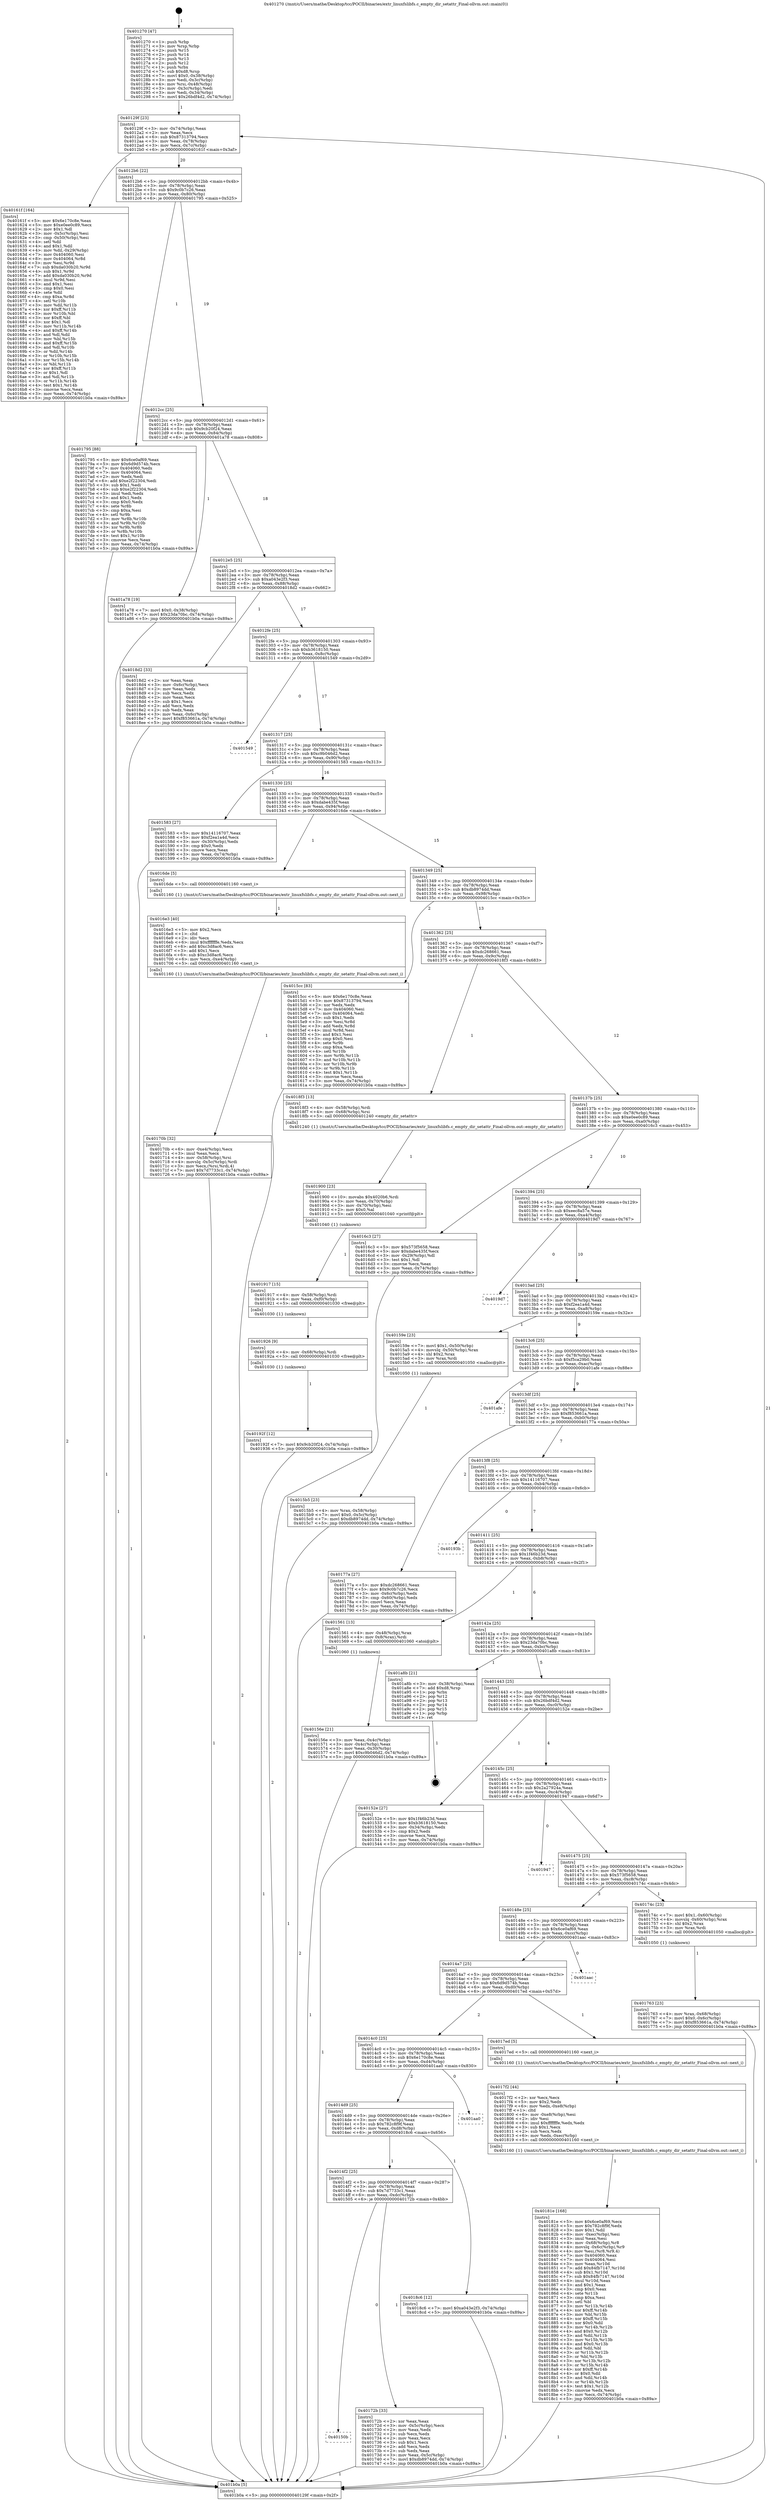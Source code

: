 digraph "0x401270" {
  label = "0x401270 (/mnt/c/Users/mathe/Desktop/tcc/POCII/binaries/extr_linuxfslibfs.c_empty_dir_setattr_Final-ollvm.out::main(0))"
  labelloc = "t"
  node[shape=record]

  Entry [label="",width=0.3,height=0.3,shape=circle,fillcolor=black,style=filled]
  "0x40129f" [label="{
     0x40129f [23]\l
     | [instrs]\l
     &nbsp;&nbsp;0x40129f \<+3\>: mov -0x74(%rbp),%eax\l
     &nbsp;&nbsp;0x4012a2 \<+2\>: mov %eax,%ecx\l
     &nbsp;&nbsp;0x4012a4 \<+6\>: sub $0x87313794,%ecx\l
     &nbsp;&nbsp;0x4012aa \<+3\>: mov %eax,-0x78(%rbp)\l
     &nbsp;&nbsp;0x4012ad \<+3\>: mov %ecx,-0x7c(%rbp)\l
     &nbsp;&nbsp;0x4012b0 \<+6\>: je 000000000040161f \<main+0x3af\>\l
  }"]
  "0x40161f" [label="{
     0x40161f [164]\l
     | [instrs]\l
     &nbsp;&nbsp;0x40161f \<+5\>: mov $0x6e170c8e,%eax\l
     &nbsp;&nbsp;0x401624 \<+5\>: mov $0xe0ee0c89,%ecx\l
     &nbsp;&nbsp;0x401629 \<+2\>: mov $0x1,%dl\l
     &nbsp;&nbsp;0x40162b \<+3\>: mov -0x5c(%rbp),%esi\l
     &nbsp;&nbsp;0x40162e \<+3\>: cmp -0x50(%rbp),%esi\l
     &nbsp;&nbsp;0x401631 \<+4\>: setl %dil\l
     &nbsp;&nbsp;0x401635 \<+4\>: and $0x1,%dil\l
     &nbsp;&nbsp;0x401639 \<+4\>: mov %dil,-0x29(%rbp)\l
     &nbsp;&nbsp;0x40163d \<+7\>: mov 0x404060,%esi\l
     &nbsp;&nbsp;0x401644 \<+8\>: mov 0x404064,%r8d\l
     &nbsp;&nbsp;0x40164c \<+3\>: mov %esi,%r9d\l
     &nbsp;&nbsp;0x40164f \<+7\>: sub $0xda030b20,%r9d\l
     &nbsp;&nbsp;0x401656 \<+4\>: sub $0x1,%r9d\l
     &nbsp;&nbsp;0x40165a \<+7\>: add $0xda030b20,%r9d\l
     &nbsp;&nbsp;0x401661 \<+4\>: imul %r9d,%esi\l
     &nbsp;&nbsp;0x401665 \<+3\>: and $0x1,%esi\l
     &nbsp;&nbsp;0x401668 \<+3\>: cmp $0x0,%esi\l
     &nbsp;&nbsp;0x40166b \<+4\>: sete %dil\l
     &nbsp;&nbsp;0x40166f \<+4\>: cmp $0xa,%r8d\l
     &nbsp;&nbsp;0x401673 \<+4\>: setl %r10b\l
     &nbsp;&nbsp;0x401677 \<+3\>: mov %dil,%r11b\l
     &nbsp;&nbsp;0x40167a \<+4\>: xor $0xff,%r11b\l
     &nbsp;&nbsp;0x40167e \<+3\>: mov %r10b,%bl\l
     &nbsp;&nbsp;0x401681 \<+3\>: xor $0xff,%bl\l
     &nbsp;&nbsp;0x401684 \<+3\>: xor $0x1,%dl\l
     &nbsp;&nbsp;0x401687 \<+3\>: mov %r11b,%r14b\l
     &nbsp;&nbsp;0x40168a \<+4\>: and $0xff,%r14b\l
     &nbsp;&nbsp;0x40168e \<+3\>: and %dl,%dil\l
     &nbsp;&nbsp;0x401691 \<+3\>: mov %bl,%r15b\l
     &nbsp;&nbsp;0x401694 \<+4\>: and $0xff,%r15b\l
     &nbsp;&nbsp;0x401698 \<+3\>: and %dl,%r10b\l
     &nbsp;&nbsp;0x40169b \<+3\>: or %dil,%r14b\l
     &nbsp;&nbsp;0x40169e \<+3\>: or %r10b,%r15b\l
     &nbsp;&nbsp;0x4016a1 \<+3\>: xor %r15b,%r14b\l
     &nbsp;&nbsp;0x4016a4 \<+3\>: or %bl,%r11b\l
     &nbsp;&nbsp;0x4016a7 \<+4\>: xor $0xff,%r11b\l
     &nbsp;&nbsp;0x4016ab \<+3\>: or $0x1,%dl\l
     &nbsp;&nbsp;0x4016ae \<+3\>: and %dl,%r11b\l
     &nbsp;&nbsp;0x4016b1 \<+3\>: or %r11b,%r14b\l
     &nbsp;&nbsp;0x4016b4 \<+4\>: test $0x1,%r14b\l
     &nbsp;&nbsp;0x4016b8 \<+3\>: cmovne %ecx,%eax\l
     &nbsp;&nbsp;0x4016bb \<+3\>: mov %eax,-0x74(%rbp)\l
     &nbsp;&nbsp;0x4016be \<+5\>: jmp 0000000000401b0a \<main+0x89a\>\l
  }"]
  "0x4012b6" [label="{
     0x4012b6 [22]\l
     | [instrs]\l
     &nbsp;&nbsp;0x4012b6 \<+5\>: jmp 00000000004012bb \<main+0x4b\>\l
     &nbsp;&nbsp;0x4012bb \<+3\>: mov -0x78(%rbp),%eax\l
     &nbsp;&nbsp;0x4012be \<+5\>: sub $0x9c0b7c26,%eax\l
     &nbsp;&nbsp;0x4012c3 \<+3\>: mov %eax,-0x80(%rbp)\l
     &nbsp;&nbsp;0x4012c6 \<+6\>: je 0000000000401795 \<main+0x525\>\l
  }"]
  Exit [label="",width=0.3,height=0.3,shape=circle,fillcolor=black,style=filled,peripheries=2]
  "0x401795" [label="{
     0x401795 [88]\l
     | [instrs]\l
     &nbsp;&nbsp;0x401795 \<+5\>: mov $0x6ce0af69,%eax\l
     &nbsp;&nbsp;0x40179a \<+5\>: mov $0x6d9d574b,%ecx\l
     &nbsp;&nbsp;0x40179f \<+7\>: mov 0x404060,%edx\l
     &nbsp;&nbsp;0x4017a6 \<+7\>: mov 0x404064,%esi\l
     &nbsp;&nbsp;0x4017ad \<+2\>: mov %edx,%edi\l
     &nbsp;&nbsp;0x4017af \<+6\>: add $0xe2f22304,%edi\l
     &nbsp;&nbsp;0x4017b5 \<+3\>: sub $0x1,%edi\l
     &nbsp;&nbsp;0x4017b8 \<+6\>: sub $0xe2f22304,%edi\l
     &nbsp;&nbsp;0x4017be \<+3\>: imul %edi,%edx\l
     &nbsp;&nbsp;0x4017c1 \<+3\>: and $0x1,%edx\l
     &nbsp;&nbsp;0x4017c4 \<+3\>: cmp $0x0,%edx\l
     &nbsp;&nbsp;0x4017c7 \<+4\>: sete %r8b\l
     &nbsp;&nbsp;0x4017cb \<+3\>: cmp $0xa,%esi\l
     &nbsp;&nbsp;0x4017ce \<+4\>: setl %r9b\l
     &nbsp;&nbsp;0x4017d2 \<+3\>: mov %r8b,%r10b\l
     &nbsp;&nbsp;0x4017d5 \<+3\>: and %r9b,%r10b\l
     &nbsp;&nbsp;0x4017d8 \<+3\>: xor %r9b,%r8b\l
     &nbsp;&nbsp;0x4017db \<+3\>: or %r8b,%r10b\l
     &nbsp;&nbsp;0x4017de \<+4\>: test $0x1,%r10b\l
     &nbsp;&nbsp;0x4017e2 \<+3\>: cmovne %ecx,%eax\l
     &nbsp;&nbsp;0x4017e5 \<+3\>: mov %eax,-0x74(%rbp)\l
     &nbsp;&nbsp;0x4017e8 \<+5\>: jmp 0000000000401b0a \<main+0x89a\>\l
  }"]
  "0x4012cc" [label="{
     0x4012cc [25]\l
     | [instrs]\l
     &nbsp;&nbsp;0x4012cc \<+5\>: jmp 00000000004012d1 \<main+0x61\>\l
     &nbsp;&nbsp;0x4012d1 \<+3\>: mov -0x78(%rbp),%eax\l
     &nbsp;&nbsp;0x4012d4 \<+5\>: sub $0x9cb20f24,%eax\l
     &nbsp;&nbsp;0x4012d9 \<+6\>: mov %eax,-0x84(%rbp)\l
     &nbsp;&nbsp;0x4012df \<+6\>: je 0000000000401a78 \<main+0x808\>\l
  }"]
  "0x40192f" [label="{
     0x40192f [12]\l
     | [instrs]\l
     &nbsp;&nbsp;0x40192f \<+7\>: movl $0x9cb20f24,-0x74(%rbp)\l
     &nbsp;&nbsp;0x401936 \<+5\>: jmp 0000000000401b0a \<main+0x89a\>\l
  }"]
  "0x401a78" [label="{
     0x401a78 [19]\l
     | [instrs]\l
     &nbsp;&nbsp;0x401a78 \<+7\>: movl $0x0,-0x38(%rbp)\l
     &nbsp;&nbsp;0x401a7f \<+7\>: movl $0x23da70bc,-0x74(%rbp)\l
     &nbsp;&nbsp;0x401a86 \<+5\>: jmp 0000000000401b0a \<main+0x89a\>\l
  }"]
  "0x4012e5" [label="{
     0x4012e5 [25]\l
     | [instrs]\l
     &nbsp;&nbsp;0x4012e5 \<+5\>: jmp 00000000004012ea \<main+0x7a\>\l
     &nbsp;&nbsp;0x4012ea \<+3\>: mov -0x78(%rbp),%eax\l
     &nbsp;&nbsp;0x4012ed \<+5\>: sub $0xa043e2f3,%eax\l
     &nbsp;&nbsp;0x4012f2 \<+6\>: mov %eax,-0x88(%rbp)\l
     &nbsp;&nbsp;0x4012f8 \<+6\>: je 00000000004018d2 \<main+0x662\>\l
  }"]
  "0x401926" [label="{
     0x401926 [9]\l
     | [instrs]\l
     &nbsp;&nbsp;0x401926 \<+4\>: mov -0x68(%rbp),%rdi\l
     &nbsp;&nbsp;0x40192a \<+5\>: call 0000000000401030 \<free@plt\>\l
     | [calls]\l
     &nbsp;&nbsp;0x401030 \{1\} (unknown)\l
  }"]
  "0x4018d2" [label="{
     0x4018d2 [33]\l
     | [instrs]\l
     &nbsp;&nbsp;0x4018d2 \<+2\>: xor %eax,%eax\l
     &nbsp;&nbsp;0x4018d4 \<+3\>: mov -0x6c(%rbp),%ecx\l
     &nbsp;&nbsp;0x4018d7 \<+2\>: mov %eax,%edx\l
     &nbsp;&nbsp;0x4018d9 \<+2\>: sub %ecx,%edx\l
     &nbsp;&nbsp;0x4018db \<+2\>: mov %eax,%ecx\l
     &nbsp;&nbsp;0x4018dd \<+3\>: sub $0x1,%ecx\l
     &nbsp;&nbsp;0x4018e0 \<+2\>: add %ecx,%edx\l
     &nbsp;&nbsp;0x4018e2 \<+2\>: sub %edx,%eax\l
     &nbsp;&nbsp;0x4018e4 \<+3\>: mov %eax,-0x6c(%rbp)\l
     &nbsp;&nbsp;0x4018e7 \<+7\>: movl $0xf853661a,-0x74(%rbp)\l
     &nbsp;&nbsp;0x4018ee \<+5\>: jmp 0000000000401b0a \<main+0x89a\>\l
  }"]
  "0x4012fe" [label="{
     0x4012fe [25]\l
     | [instrs]\l
     &nbsp;&nbsp;0x4012fe \<+5\>: jmp 0000000000401303 \<main+0x93\>\l
     &nbsp;&nbsp;0x401303 \<+3\>: mov -0x78(%rbp),%eax\l
     &nbsp;&nbsp;0x401306 \<+5\>: sub $0xb3618150,%eax\l
     &nbsp;&nbsp;0x40130b \<+6\>: mov %eax,-0x8c(%rbp)\l
     &nbsp;&nbsp;0x401311 \<+6\>: je 0000000000401549 \<main+0x2d9\>\l
  }"]
  "0x401917" [label="{
     0x401917 [15]\l
     | [instrs]\l
     &nbsp;&nbsp;0x401917 \<+4\>: mov -0x58(%rbp),%rdi\l
     &nbsp;&nbsp;0x40191b \<+6\>: mov %eax,-0xf0(%rbp)\l
     &nbsp;&nbsp;0x401921 \<+5\>: call 0000000000401030 \<free@plt\>\l
     | [calls]\l
     &nbsp;&nbsp;0x401030 \{1\} (unknown)\l
  }"]
  "0x401549" [label="{
     0x401549\l
  }", style=dashed]
  "0x401317" [label="{
     0x401317 [25]\l
     | [instrs]\l
     &nbsp;&nbsp;0x401317 \<+5\>: jmp 000000000040131c \<main+0xac\>\l
     &nbsp;&nbsp;0x40131c \<+3\>: mov -0x78(%rbp),%eax\l
     &nbsp;&nbsp;0x40131f \<+5\>: sub $0xc9b046d2,%eax\l
     &nbsp;&nbsp;0x401324 \<+6\>: mov %eax,-0x90(%rbp)\l
     &nbsp;&nbsp;0x40132a \<+6\>: je 0000000000401583 \<main+0x313\>\l
  }"]
  "0x401900" [label="{
     0x401900 [23]\l
     | [instrs]\l
     &nbsp;&nbsp;0x401900 \<+10\>: movabs $0x4020b6,%rdi\l
     &nbsp;&nbsp;0x40190a \<+3\>: mov %eax,-0x70(%rbp)\l
     &nbsp;&nbsp;0x40190d \<+3\>: mov -0x70(%rbp),%esi\l
     &nbsp;&nbsp;0x401910 \<+2\>: mov $0x0,%al\l
     &nbsp;&nbsp;0x401912 \<+5\>: call 0000000000401040 \<printf@plt\>\l
     | [calls]\l
     &nbsp;&nbsp;0x401040 \{1\} (unknown)\l
  }"]
  "0x401583" [label="{
     0x401583 [27]\l
     | [instrs]\l
     &nbsp;&nbsp;0x401583 \<+5\>: mov $0x14116707,%eax\l
     &nbsp;&nbsp;0x401588 \<+5\>: mov $0xf2ea1a4d,%ecx\l
     &nbsp;&nbsp;0x40158d \<+3\>: mov -0x30(%rbp),%edx\l
     &nbsp;&nbsp;0x401590 \<+3\>: cmp $0x0,%edx\l
     &nbsp;&nbsp;0x401593 \<+3\>: cmove %ecx,%eax\l
     &nbsp;&nbsp;0x401596 \<+3\>: mov %eax,-0x74(%rbp)\l
     &nbsp;&nbsp;0x401599 \<+5\>: jmp 0000000000401b0a \<main+0x89a\>\l
  }"]
  "0x401330" [label="{
     0x401330 [25]\l
     | [instrs]\l
     &nbsp;&nbsp;0x401330 \<+5\>: jmp 0000000000401335 \<main+0xc5\>\l
     &nbsp;&nbsp;0x401335 \<+3\>: mov -0x78(%rbp),%eax\l
     &nbsp;&nbsp;0x401338 \<+5\>: sub $0xdabe435f,%eax\l
     &nbsp;&nbsp;0x40133d \<+6\>: mov %eax,-0x94(%rbp)\l
     &nbsp;&nbsp;0x401343 \<+6\>: je 00000000004016de \<main+0x46e\>\l
  }"]
  "0x40181e" [label="{
     0x40181e [168]\l
     | [instrs]\l
     &nbsp;&nbsp;0x40181e \<+5\>: mov $0x6ce0af69,%ecx\l
     &nbsp;&nbsp;0x401823 \<+5\>: mov $0x782c8f9f,%edx\l
     &nbsp;&nbsp;0x401828 \<+3\>: mov $0x1,%dil\l
     &nbsp;&nbsp;0x40182b \<+6\>: mov -0xec(%rbp),%esi\l
     &nbsp;&nbsp;0x401831 \<+3\>: imul %eax,%esi\l
     &nbsp;&nbsp;0x401834 \<+4\>: mov -0x68(%rbp),%r8\l
     &nbsp;&nbsp;0x401838 \<+4\>: movslq -0x6c(%rbp),%r9\l
     &nbsp;&nbsp;0x40183c \<+4\>: mov %esi,(%r8,%r9,4)\l
     &nbsp;&nbsp;0x401840 \<+7\>: mov 0x404060,%eax\l
     &nbsp;&nbsp;0x401847 \<+7\>: mov 0x404064,%esi\l
     &nbsp;&nbsp;0x40184e \<+3\>: mov %eax,%r10d\l
     &nbsp;&nbsp;0x401851 \<+7\>: add $0x84fb7147,%r10d\l
     &nbsp;&nbsp;0x401858 \<+4\>: sub $0x1,%r10d\l
     &nbsp;&nbsp;0x40185c \<+7\>: sub $0x84fb7147,%r10d\l
     &nbsp;&nbsp;0x401863 \<+4\>: imul %r10d,%eax\l
     &nbsp;&nbsp;0x401867 \<+3\>: and $0x1,%eax\l
     &nbsp;&nbsp;0x40186a \<+3\>: cmp $0x0,%eax\l
     &nbsp;&nbsp;0x40186d \<+4\>: sete %r11b\l
     &nbsp;&nbsp;0x401871 \<+3\>: cmp $0xa,%esi\l
     &nbsp;&nbsp;0x401874 \<+3\>: setl %bl\l
     &nbsp;&nbsp;0x401877 \<+3\>: mov %r11b,%r14b\l
     &nbsp;&nbsp;0x40187a \<+4\>: xor $0xff,%r14b\l
     &nbsp;&nbsp;0x40187e \<+3\>: mov %bl,%r15b\l
     &nbsp;&nbsp;0x401881 \<+4\>: xor $0xff,%r15b\l
     &nbsp;&nbsp;0x401885 \<+4\>: xor $0x0,%dil\l
     &nbsp;&nbsp;0x401889 \<+3\>: mov %r14b,%r12b\l
     &nbsp;&nbsp;0x40188c \<+4\>: and $0x0,%r12b\l
     &nbsp;&nbsp;0x401890 \<+3\>: and %dil,%r11b\l
     &nbsp;&nbsp;0x401893 \<+3\>: mov %r15b,%r13b\l
     &nbsp;&nbsp;0x401896 \<+4\>: and $0x0,%r13b\l
     &nbsp;&nbsp;0x40189a \<+3\>: and %dil,%bl\l
     &nbsp;&nbsp;0x40189d \<+3\>: or %r11b,%r12b\l
     &nbsp;&nbsp;0x4018a0 \<+3\>: or %bl,%r13b\l
     &nbsp;&nbsp;0x4018a3 \<+3\>: xor %r13b,%r12b\l
     &nbsp;&nbsp;0x4018a6 \<+3\>: or %r15b,%r14b\l
     &nbsp;&nbsp;0x4018a9 \<+4\>: xor $0xff,%r14b\l
     &nbsp;&nbsp;0x4018ad \<+4\>: or $0x0,%dil\l
     &nbsp;&nbsp;0x4018b1 \<+3\>: and %dil,%r14b\l
     &nbsp;&nbsp;0x4018b4 \<+3\>: or %r14b,%r12b\l
     &nbsp;&nbsp;0x4018b7 \<+4\>: test $0x1,%r12b\l
     &nbsp;&nbsp;0x4018bb \<+3\>: cmovne %edx,%ecx\l
     &nbsp;&nbsp;0x4018be \<+3\>: mov %ecx,-0x74(%rbp)\l
     &nbsp;&nbsp;0x4018c1 \<+5\>: jmp 0000000000401b0a \<main+0x89a\>\l
  }"]
  "0x4016de" [label="{
     0x4016de [5]\l
     | [instrs]\l
     &nbsp;&nbsp;0x4016de \<+5\>: call 0000000000401160 \<next_i\>\l
     | [calls]\l
     &nbsp;&nbsp;0x401160 \{1\} (/mnt/c/Users/mathe/Desktop/tcc/POCII/binaries/extr_linuxfslibfs.c_empty_dir_setattr_Final-ollvm.out::next_i)\l
  }"]
  "0x401349" [label="{
     0x401349 [25]\l
     | [instrs]\l
     &nbsp;&nbsp;0x401349 \<+5\>: jmp 000000000040134e \<main+0xde\>\l
     &nbsp;&nbsp;0x40134e \<+3\>: mov -0x78(%rbp),%eax\l
     &nbsp;&nbsp;0x401351 \<+5\>: sub $0xdb8974dd,%eax\l
     &nbsp;&nbsp;0x401356 \<+6\>: mov %eax,-0x98(%rbp)\l
     &nbsp;&nbsp;0x40135c \<+6\>: je 00000000004015cc \<main+0x35c\>\l
  }"]
  "0x4017f2" [label="{
     0x4017f2 [44]\l
     | [instrs]\l
     &nbsp;&nbsp;0x4017f2 \<+2\>: xor %ecx,%ecx\l
     &nbsp;&nbsp;0x4017f4 \<+5\>: mov $0x2,%edx\l
     &nbsp;&nbsp;0x4017f9 \<+6\>: mov %edx,-0xe8(%rbp)\l
     &nbsp;&nbsp;0x4017ff \<+1\>: cltd\l
     &nbsp;&nbsp;0x401800 \<+6\>: mov -0xe8(%rbp),%esi\l
     &nbsp;&nbsp;0x401806 \<+2\>: idiv %esi\l
     &nbsp;&nbsp;0x401808 \<+6\>: imul $0xfffffffe,%edx,%edx\l
     &nbsp;&nbsp;0x40180e \<+3\>: sub $0x1,%ecx\l
     &nbsp;&nbsp;0x401811 \<+2\>: sub %ecx,%edx\l
     &nbsp;&nbsp;0x401813 \<+6\>: mov %edx,-0xec(%rbp)\l
     &nbsp;&nbsp;0x401819 \<+5\>: call 0000000000401160 \<next_i\>\l
     | [calls]\l
     &nbsp;&nbsp;0x401160 \{1\} (/mnt/c/Users/mathe/Desktop/tcc/POCII/binaries/extr_linuxfslibfs.c_empty_dir_setattr_Final-ollvm.out::next_i)\l
  }"]
  "0x4015cc" [label="{
     0x4015cc [83]\l
     | [instrs]\l
     &nbsp;&nbsp;0x4015cc \<+5\>: mov $0x6e170c8e,%eax\l
     &nbsp;&nbsp;0x4015d1 \<+5\>: mov $0x87313794,%ecx\l
     &nbsp;&nbsp;0x4015d6 \<+2\>: xor %edx,%edx\l
     &nbsp;&nbsp;0x4015d8 \<+7\>: mov 0x404060,%esi\l
     &nbsp;&nbsp;0x4015df \<+7\>: mov 0x404064,%edi\l
     &nbsp;&nbsp;0x4015e6 \<+3\>: sub $0x1,%edx\l
     &nbsp;&nbsp;0x4015e9 \<+3\>: mov %esi,%r8d\l
     &nbsp;&nbsp;0x4015ec \<+3\>: add %edx,%r8d\l
     &nbsp;&nbsp;0x4015ef \<+4\>: imul %r8d,%esi\l
     &nbsp;&nbsp;0x4015f3 \<+3\>: and $0x1,%esi\l
     &nbsp;&nbsp;0x4015f6 \<+3\>: cmp $0x0,%esi\l
     &nbsp;&nbsp;0x4015f9 \<+4\>: sete %r9b\l
     &nbsp;&nbsp;0x4015fd \<+3\>: cmp $0xa,%edi\l
     &nbsp;&nbsp;0x401600 \<+4\>: setl %r10b\l
     &nbsp;&nbsp;0x401604 \<+3\>: mov %r9b,%r11b\l
     &nbsp;&nbsp;0x401607 \<+3\>: and %r10b,%r11b\l
     &nbsp;&nbsp;0x40160a \<+3\>: xor %r10b,%r9b\l
     &nbsp;&nbsp;0x40160d \<+3\>: or %r9b,%r11b\l
     &nbsp;&nbsp;0x401610 \<+4\>: test $0x1,%r11b\l
     &nbsp;&nbsp;0x401614 \<+3\>: cmovne %ecx,%eax\l
     &nbsp;&nbsp;0x401617 \<+3\>: mov %eax,-0x74(%rbp)\l
     &nbsp;&nbsp;0x40161a \<+5\>: jmp 0000000000401b0a \<main+0x89a\>\l
  }"]
  "0x401362" [label="{
     0x401362 [25]\l
     | [instrs]\l
     &nbsp;&nbsp;0x401362 \<+5\>: jmp 0000000000401367 \<main+0xf7\>\l
     &nbsp;&nbsp;0x401367 \<+3\>: mov -0x78(%rbp),%eax\l
     &nbsp;&nbsp;0x40136a \<+5\>: sub $0xdc268661,%eax\l
     &nbsp;&nbsp;0x40136f \<+6\>: mov %eax,-0x9c(%rbp)\l
     &nbsp;&nbsp;0x401375 \<+6\>: je 00000000004018f3 \<main+0x683\>\l
  }"]
  "0x401763" [label="{
     0x401763 [23]\l
     | [instrs]\l
     &nbsp;&nbsp;0x401763 \<+4\>: mov %rax,-0x68(%rbp)\l
     &nbsp;&nbsp;0x401767 \<+7\>: movl $0x0,-0x6c(%rbp)\l
     &nbsp;&nbsp;0x40176e \<+7\>: movl $0xf853661a,-0x74(%rbp)\l
     &nbsp;&nbsp;0x401775 \<+5\>: jmp 0000000000401b0a \<main+0x89a\>\l
  }"]
  "0x4018f3" [label="{
     0x4018f3 [13]\l
     | [instrs]\l
     &nbsp;&nbsp;0x4018f3 \<+4\>: mov -0x58(%rbp),%rdi\l
     &nbsp;&nbsp;0x4018f7 \<+4\>: mov -0x68(%rbp),%rsi\l
     &nbsp;&nbsp;0x4018fb \<+5\>: call 0000000000401240 \<empty_dir_setattr\>\l
     | [calls]\l
     &nbsp;&nbsp;0x401240 \{1\} (/mnt/c/Users/mathe/Desktop/tcc/POCII/binaries/extr_linuxfslibfs.c_empty_dir_setattr_Final-ollvm.out::empty_dir_setattr)\l
  }"]
  "0x40137b" [label="{
     0x40137b [25]\l
     | [instrs]\l
     &nbsp;&nbsp;0x40137b \<+5\>: jmp 0000000000401380 \<main+0x110\>\l
     &nbsp;&nbsp;0x401380 \<+3\>: mov -0x78(%rbp),%eax\l
     &nbsp;&nbsp;0x401383 \<+5\>: sub $0xe0ee0c89,%eax\l
     &nbsp;&nbsp;0x401388 \<+6\>: mov %eax,-0xa0(%rbp)\l
     &nbsp;&nbsp;0x40138e \<+6\>: je 00000000004016c3 \<main+0x453\>\l
  }"]
  "0x40150b" [label="{
     0x40150b\l
  }", style=dashed]
  "0x4016c3" [label="{
     0x4016c3 [27]\l
     | [instrs]\l
     &nbsp;&nbsp;0x4016c3 \<+5\>: mov $0x573f5658,%eax\l
     &nbsp;&nbsp;0x4016c8 \<+5\>: mov $0xdabe435f,%ecx\l
     &nbsp;&nbsp;0x4016cd \<+3\>: mov -0x29(%rbp),%dl\l
     &nbsp;&nbsp;0x4016d0 \<+3\>: test $0x1,%dl\l
     &nbsp;&nbsp;0x4016d3 \<+3\>: cmovne %ecx,%eax\l
     &nbsp;&nbsp;0x4016d6 \<+3\>: mov %eax,-0x74(%rbp)\l
     &nbsp;&nbsp;0x4016d9 \<+5\>: jmp 0000000000401b0a \<main+0x89a\>\l
  }"]
  "0x401394" [label="{
     0x401394 [25]\l
     | [instrs]\l
     &nbsp;&nbsp;0x401394 \<+5\>: jmp 0000000000401399 \<main+0x129\>\l
     &nbsp;&nbsp;0x401399 \<+3\>: mov -0x78(%rbp),%eax\l
     &nbsp;&nbsp;0x40139c \<+5\>: sub $0xeec8a57e,%eax\l
     &nbsp;&nbsp;0x4013a1 \<+6\>: mov %eax,-0xa4(%rbp)\l
     &nbsp;&nbsp;0x4013a7 \<+6\>: je 00000000004019d7 \<main+0x767\>\l
  }"]
  "0x40172b" [label="{
     0x40172b [33]\l
     | [instrs]\l
     &nbsp;&nbsp;0x40172b \<+2\>: xor %eax,%eax\l
     &nbsp;&nbsp;0x40172d \<+3\>: mov -0x5c(%rbp),%ecx\l
     &nbsp;&nbsp;0x401730 \<+2\>: mov %eax,%edx\l
     &nbsp;&nbsp;0x401732 \<+2\>: sub %ecx,%edx\l
     &nbsp;&nbsp;0x401734 \<+2\>: mov %eax,%ecx\l
     &nbsp;&nbsp;0x401736 \<+3\>: sub $0x1,%ecx\l
     &nbsp;&nbsp;0x401739 \<+2\>: add %ecx,%edx\l
     &nbsp;&nbsp;0x40173b \<+2\>: sub %edx,%eax\l
     &nbsp;&nbsp;0x40173d \<+3\>: mov %eax,-0x5c(%rbp)\l
     &nbsp;&nbsp;0x401740 \<+7\>: movl $0xdb8974dd,-0x74(%rbp)\l
     &nbsp;&nbsp;0x401747 \<+5\>: jmp 0000000000401b0a \<main+0x89a\>\l
  }"]
  "0x4019d7" [label="{
     0x4019d7\l
  }", style=dashed]
  "0x4013ad" [label="{
     0x4013ad [25]\l
     | [instrs]\l
     &nbsp;&nbsp;0x4013ad \<+5\>: jmp 00000000004013b2 \<main+0x142\>\l
     &nbsp;&nbsp;0x4013b2 \<+3\>: mov -0x78(%rbp),%eax\l
     &nbsp;&nbsp;0x4013b5 \<+5\>: sub $0xf2ea1a4d,%eax\l
     &nbsp;&nbsp;0x4013ba \<+6\>: mov %eax,-0xa8(%rbp)\l
     &nbsp;&nbsp;0x4013c0 \<+6\>: je 000000000040159e \<main+0x32e\>\l
  }"]
  "0x4014f2" [label="{
     0x4014f2 [25]\l
     | [instrs]\l
     &nbsp;&nbsp;0x4014f2 \<+5\>: jmp 00000000004014f7 \<main+0x287\>\l
     &nbsp;&nbsp;0x4014f7 \<+3\>: mov -0x78(%rbp),%eax\l
     &nbsp;&nbsp;0x4014fa \<+5\>: sub $0x7d7733c1,%eax\l
     &nbsp;&nbsp;0x4014ff \<+6\>: mov %eax,-0xdc(%rbp)\l
     &nbsp;&nbsp;0x401505 \<+6\>: je 000000000040172b \<main+0x4bb\>\l
  }"]
  "0x40159e" [label="{
     0x40159e [23]\l
     | [instrs]\l
     &nbsp;&nbsp;0x40159e \<+7\>: movl $0x1,-0x50(%rbp)\l
     &nbsp;&nbsp;0x4015a5 \<+4\>: movslq -0x50(%rbp),%rax\l
     &nbsp;&nbsp;0x4015a9 \<+4\>: shl $0x2,%rax\l
     &nbsp;&nbsp;0x4015ad \<+3\>: mov %rax,%rdi\l
     &nbsp;&nbsp;0x4015b0 \<+5\>: call 0000000000401050 \<malloc@plt\>\l
     | [calls]\l
     &nbsp;&nbsp;0x401050 \{1\} (unknown)\l
  }"]
  "0x4013c6" [label="{
     0x4013c6 [25]\l
     | [instrs]\l
     &nbsp;&nbsp;0x4013c6 \<+5\>: jmp 00000000004013cb \<main+0x15b\>\l
     &nbsp;&nbsp;0x4013cb \<+3\>: mov -0x78(%rbp),%eax\l
     &nbsp;&nbsp;0x4013ce \<+5\>: sub $0xf5ca29b0,%eax\l
     &nbsp;&nbsp;0x4013d3 \<+6\>: mov %eax,-0xac(%rbp)\l
     &nbsp;&nbsp;0x4013d9 \<+6\>: je 0000000000401afe \<main+0x88e\>\l
  }"]
  "0x4018c6" [label="{
     0x4018c6 [12]\l
     | [instrs]\l
     &nbsp;&nbsp;0x4018c6 \<+7\>: movl $0xa043e2f3,-0x74(%rbp)\l
     &nbsp;&nbsp;0x4018cd \<+5\>: jmp 0000000000401b0a \<main+0x89a\>\l
  }"]
  "0x401afe" [label="{
     0x401afe\l
  }", style=dashed]
  "0x4013df" [label="{
     0x4013df [25]\l
     | [instrs]\l
     &nbsp;&nbsp;0x4013df \<+5\>: jmp 00000000004013e4 \<main+0x174\>\l
     &nbsp;&nbsp;0x4013e4 \<+3\>: mov -0x78(%rbp),%eax\l
     &nbsp;&nbsp;0x4013e7 \<+5\>: sub $0xf853661a,%eax\l
     &nbsp;&nbsp;0x4013ec \<+6\>: mov %eax,-0xb0(%rbp)\l
     &nbsp;&nbsp;0x4013f2 \<+6\>: je 000000000040177a \<main+0x50a\>\l
  }"]
  "0x4014d9" [label="{
     0x4014d9 [25]\l
     | [instrs]\l
     &nbsp;&nbsp;0x4014d9 \<+5\>: jmp 00000000004014de \<main+0x26e\>\l
     &nbsp;&nbsp;0x4014de \<+3\>: mov -0x78(%rbp),%eax\l
     &nbsp;&nbsp;0x4014e1 \<+5\>: sub $0x782c8f9f,%eax\l
     &nbsp;&nbsp;0x4014e6 \<+6\>: mov %eax,-0xd8(%rbp)\l
     &nbsp;&nbsp;0x4014ec \<+6\>: je 00000000004018c6 \<main+0x656\>\l
  }"]
  "0x40177a" [label="{
     0x40177a [27]\l
     | [instrs]\l
     &nbsp;&nbsp;0x40177a \<+5\>: mov $0xdc268661,%eax\l
     &nbsp;&nbsp;0x40177f \<+5\>: mov $0x9c0b7c26,%ecx\l
     &nbsp;&nbsp;0x401784 \<+3\>: mov -0x6c(%rbp),%edx\l
     &nbsp;&nbsp;0x401787 \<+3\>: cmp -0x60(%rbp),%edx\l
     &nbsp;&nbsp;0x40178a \<+3\>: cmovl %ecx,%eax\l
     &nbsp;&nbsp;0x40178d \<+3\>: mov %eax,-0x74(%rbp)\l
     &nbsp;&nbsp;0x401790 \<+5\>: jmp 0000000000401b0a \<main+0x89a\>\l
  }"]
  "0x4013f8" [label="{
     0x4013f8 [25]\l
     | [instrs]\l
     &nbsp;&nbsp;0x4013f8 \<+5\>: jmp 00000000004013fd \<main+0x18d\>\l
     &nbsp;&nbsp;0x4013fd \<+3\>: mov -0x78(%rbp),%eax\l
     &nbsp;&nbsp;0x401400 \<+5\>: sub $0x14116707,%eax\l
     &nbsp;&nbsp;0x401405 \<+6\>: mov %eax,-0xb4(%rbp)\l
     &nbsp;&nbsp;0x40140b \<+6\>: je 000000000040193b \<main+0x6cb\>\l
  }"]
  "0x401aa0" [label="{
     0x401aa0\l
  }", style=dashed]
  "0x40193b" [label="{
     0x40193b\l
  }", style=dashed]
  "0x401411" [label="{
     0x401411 [25]\l
     | [instrs]\l
     &nbsp;&nbsp;0x401411 \<+5\>: jmp 0000000000401416 \<main+0x1a6\>\l
     &nbsp;&nbsp;0x401416 \<+3\>: mov -0x78(%rbp),%eax\l
     &nbsp;&nbsp;0x401419 \<+5\>: sub $0x1f46b23d,%eax\l
     &nbsp;&nbsp;0x40141e \<+6\>: mov %eax,-0xb8(%rbp)\l
     &nbsp;&nbsp;0x401424 \<+6\>: je 0000000000401561 \<main+0x2f1\>\l
  }"]
  "0x4014c0" [label="{
     0x4014c0 [25]\l
     | [instrs]\l
     &nbsp;&nbsp;0x4014c0 \<+5\>: jmp 00000000004014c5 \<main+0x255\>\l
     &nbsp;&nbsp;0x4014c5 \<+3\>: mov -0x78(%rbp),%eax\l
     &nbsp;&nbsp;0x4014c8 \<+5\>: sub $0x6e170c8e,%eax\l
     &nbsp;&nbsp;0x4014cd \<+6\>: mov %eax,-0xd4(%rbp)\l
     &nbsp;&nbsp;0x4014d3 \<+6\>: je 0000000000401aa0 \<main+0x830\>\l
  }"]
  "0x401561" [label="{
     0x401561 [13]\l
     | [instrs]\l
     &nbsp;&nbsp;0x401561 \<+4\>: mov -0x48(%rbp),%rax\l
     &nbsp;&nbsp;0x401565 \<+4\>: mov 0x8(%rax),%rdi\l
     &nbsp;&nbsp;0x401569 \<+5\>: call 0000000000401060 \<atoi@plt\>\l
     | [calls]\l
     &nbsp;&nbsp;0x401060 \{1\} (unknown)\l
  }"]
  "0x40142a" [label="{
     0x40142a [25]\l
     | [instrs]\l
     &nbsp;&nbsp;0x40142a \<+5\>: jmp 000000000040142f \<main+0x1bf\>\l
     &nbsp;&nbsp;0x40142f \<+3\>: mov -0x78(%rbp),%eax\l
     &nbsp;&nbsp;0x401432 \<+5\>: sub $0x23da70bc,%eax\l
     &nbsp;&nbsp;0x401437 \<+6\>: mov %eax,-0xbc(%rbp)\l
     &nbsp;&nbsp;0x40143d \<+6\>: je 0000000000401a8b \<main+0x81b\>\l
  }"]
  "0x4017ed" [label="{
     0x4017ed [5]\l
     | [instrs]\l
     &nbsp;&nbsp;0x4017ed \<+5\>: call 0000000000401160 \<next_i\>\l
     | [calls]\l
     &nbsp;&nbsp;0x401160 \{1\} (/mnt/c/Users/mathe/Desktop/tcc/POCII/binaries/extr_linuxfslibfs.c_empty_dir_setattr_Final-ollvm.out::next_i)\l
  }"]
  "0x401a8b" [label="{
     0x401a8b [21]\l
     | [instrs]\l
     &nbsp;&nbsp;0x401a8b \<+3\>: mov -0x38(%rbp),%eax\l
     &nbsp;&nbsp;0x401a8e \<+7\>: add $0xd8,%rsp\l
     &nbsp;&nbsp;0x401a95 \<+1\>: pop %rbx\l
     &nbsp;&nbsp;0x401a96 \<+2\>: pop %r12\l
     &nbsp;&nbsp;0x401a98 \<+2\>: pop %r13\l
     &nbsp;&nbsp;0x401a9a \<+2\>: pop %r14\l
     &nbsp;&nbsp;0x401a9c \<+2\>: pop %r15\l
     &nbsp;&nbsp;0x401a9e \<+1\>: pop %rbp\l
     &nbsp;&nbsp;0x401a9f \<+1\>: ret\l
  }"]
  "0x401443" [label="{
     0x401443 [25]\l
     | [instrs]\l
     &nbsp;&nbsp;0x401443 \<+5\>: jmp 0000000000401448 \<main+0x1d8\>\l
     &nbsp;&nbsp;0x401448 \<+3\>: mov -0x78(%rbp),%eax\l
     &nbsp;&nbsp;0x40144b \<+5\>: sub $0x26bdf4d2,%eax\l
     &nbsp;&nbsp;0x401450 \<+6\>: mov %eax,-0xc0(%rbp)\l
     &nbsp;&nbsp;0x401456 \<+6\>: je 000000000040152e \<main+0x2be\>\l
  }"]
  "0x4014a7" [label="{
     0x4014a7 [25]\l
     | [instrs]\l
     &nbsp;&nbsp;0x4014a7 \<+5\>: jmp 00000000004014ac \<main+0x23c\>\l
     &nbsp;&nbsp;0x4014ac \<+3\>: mov -0x78(%rbp),%eax\l
     &nbsp;&nbsp;0x4014af \<+5\>: sub $0x6d9d574b,%eax\l
     &nbsp;&nbsp;0x4014b4 \<+6\>: mov %eax,-0xd0(%rbp)\l
     &nbsp;&nbsp;0x4014ba \<+6\>: je 00000000004017ed \<main+0x57d\>\l
  }"]
  "0x40152e" [label="{
     0x40152e [27]\l
     | [instrs]\l
     &nbsp;&nbsp;0x40152e \<+5\>: mov $0x1f46b23d,%eax\l
     &nbsp;&nbsp;0x401533 \<+5\>: mov $0xb3618150,%ecx\l
     &nbsp;&nbsp;0x401538 \<+3\>: mov -0x34(%rbp),%edx\l
     &nbsp;&nbsp;0x40153b \<+3\>: cmp $0x2,%edx\l
     &nbsp;&nbsp;0x40153e \<+3\>: cmovne %ecx,%eax\l
     &nbsp;&nbsp;0x401541 \<+3\>: mov %eax,-0x74(%rbp)\l
     &nbsp;&nbsp;0x401544 \<+5\>: jmp 0000000000401b0a \<main+0x89a\>\l
  }"]
  "0x40145c" [label="{
     0x40145c [25]\l
     | [instrs]\l
     &nbsp;&nbsp;0x40145c \<+5\>: jmp 0000000000401461 \<main+0x1f1\>\l
     &nbsp;&nbsp;0x401461 \<+3\>: mov -0x78(%rbp),%eax\l
     &nbsp;&nbsp;0x401464 \<+5\>: sub $0x2a27924a,%eax\l
     &nbsp;&nbsp;0x401469 \<+6\>: mov %eax,-0xc4(%rbp)\l
     &nbsp;&nbsp;0x40146f \<+6\>: je 0000000000401947 \<main+0x6d7\>\l
  }"]
  "0x401b0a" [label="{
     0x401b0a [5]\l
     | [instrs]\l
     &nbsp;&nbsp;0x401b0a \<+5\>: jmp 000000000040129f \<main+0x2f\>\l
  }"]
  "0x401270" [label="{
     0x401270 [47]\l
     | [instrs]\l
     &nbsp;&nbsp;0x401270 \<+1\>: push %rbp\l
     &nbsp;&nbsp;0x401271 \<+3\>: mov %rsp,%rbp\l
     &nbsp;&nbsp;0x401274 \<+2\>: push %r15\l
     &nbsp;&nbsp;0x401276 \<+2\>: push %r14\l
     &nbsp;&nbsp;0x401278 \<+2\>: push %r13\l
     &nbsp;&nbsp;0x40127a \<+2\>: push %r12\l
     &nbsp;&nbsp;0x40127c \<+1\>: push %rbx\l
     &nbsp;&nbsp;0x40127d \<+7\>: sub $0xd8,%rsp\l
     &nbsp;&nbsp;0x401284 \<+7\>: movl $0x0,-0x38(%rbp)\l
     &nbsp;&nbsp;0x40128b \<+3\>: mov %edi,-0x3c(%rbp)\l
     &nbsp;&nbsp;0x40128e \<+4\>: mov %rsi,-0x48(%rbp)\l
     &nbsp;&nbsp;0x401292 \<+3\>: mov -0x3c(%rbp),%edi\l
     &nbsp;&nbsp;0x401295 \<+3\>: mov %edi,-0x34(%rbp)\l
     &nbsp;&nbsp;0x401298 \<+7\>: movl $0x26bdf4d2,-0x74(%rbp)\l
  }"]
  "0x40156e" [label="{
     0x40156e [21]\l
     | [instrs]\l
     &nbsp;&nbsp;0x40156e \<+3\>: mov %eax,-0x4c(%rbp)\l
     &nbsp;&nbsp;0x401571 \<+3\>: mov -0x4c(%rbp),%eax\l
     &nbsp;&nbsp;0x401574 \<+3\>: mov %eax,-0x30(%rbp)\l
     &nbsp;&nbsp;0x401577 \<+7\>: movl $0xc9b046d2,-0x74(%rbp)\l
     &nbsp;&nbsp;0x40157e \<+5\>: jmp 0000000000401b0a \<main+0x89a\>\l
  }"]
  "0x4015b5" [label="{
     0x4015b5 [23]\l
     | [instrs]\l
     &nbsp;&nbsp;0x4015b5 \<+4\>: mov %rax,-0x58(%rbp)\l
     &nbsp;&nbsp;0x4015b9 \<+7\>: movl $0x0,-0x5c(%rbp)\l
     &nbsp;&nbsp;0x4015c0 \<+7\>: movl $0xdb8974dd,-0x74(%rbp)\l
     &nbsp;&nbsp;0x4015c7 \<+5\>: jmp 0000000000401b0a \<main+0x89a\>\l
  }"]
  "0x4016e3" [label="{
     0x4016e3 [40]\l
     | [instrs]\l
     &nbsp;&nbsp;0x4016e3 \<+5\>: mov $0x2,%ecx\l
     &nbsp;&nbsp;0x4016e8 \<+1\>: cltd\l
     &nbsp;&nbsp;0x4016e9 \<+2\>: idiv %ecx\l
     &nbsp;&nbsp;0x4016eb \<+6\>: imul $0xfffffffe,%edx,%ecx\l
     &nbsp;&nbsp;0x4016f1 \<+6\>: add $0xc3d8ac6,%ecx\l
     &nbsp;&nbsp;0x4016f7 \<+3\>: add $0x1,%ecx\l
     &nbsp;&nbsp;0x4016fa \<+6\>: sub $0xc3d8ac6,%ecx\l
     &nbsp;&nbsp;0x401700 \<+6\>: mov %ecx,-0xe4(%rbp)\l
     &nbsp;&nbsp;0x401706 \<+5\>: call 0000000000401160 \<next_i\>\l
     | [calls]\l
     &nbsp;&nbsp;0x401160 \{1\} (/mnt/c/Users/mathe/Desktop/tcc/POCII/binaries/extr_linuxfslibfs.c_empty_dir_setattr_Final-ollvm.out::next_i)\l
  }"]
  "0x40170b" [label="{
     0x40170b [32]\l
     | [instrs]\l
     &nbsp;&nbsp;0x40170b \<+6\>: mov -0xe4(%rbp),%ecx\l
     &nbsp;&nbsp;0x401711 \<+3\>: imul %eax,%ecx\l
     &nbsp;&nbsp;0x401714 \<+4\>: mov -0x58(%rbp),%rsi\l
     &nbsp;&nbsp;0x401718 \<+4\>: movslq -0x5c(%rbp),%rdi\l
     &nbsp;&nbsp;0x40171c \<+3\>: mov %ecx,(%rsi,%rdi,4)\l
     &nbsp;&nbsp;0x40171f \<+7\>: movl $0x7d7733c1,-0x74(%rbp)\l
     &nbsp;&nbsp;0x401726 \<+5\>: jmp 0000000000401b0a \<main+0x89a\>\l
  }"]
  "0x401aac" [label="{
     0x401aac\l
  }", style=dashed]
  "0x401947" [label="{
     0x401947\l
  }", style=dashed]
  "0x401475" [label="{
     0x401475 [25]\l
     | [instrs]\l
     &nbsp;&nbsp;0x401475 \<+5\>: jmp 000000000040147a \<main+0x20a\>\l
     &nbsp;&nbsp;0x40147a \<+3\>: mov -0x78(%rbp),%eax\l
     &nbsp;&nbsp;0x40147d \<+5\>: sub $0x573f5658,%eax\l
     &nbsp;&nbsp;0x401482 \<+6\>: mov %eax,-0xc8(%rbp)\l
     &nbsp;&nbsp;0x401488 \<+6\>: je 000000000040174c \<main+0x4dc\>\l
  }"]
  "0x40148e" [label="{
     0x40148e [25]\l
     | [instrs]\l
     &nbsp;&nbsp;0x40148e \<+5\>: jmp 0000000000401493 \<main+0x223\>\l
     &nbsp;&nbsp;0x401493 \<+3\>: mov -0x78(%rbp),%eax\l
     &nbsp;&nbsp;0x401496 \<+5\>: sub $0x6ce0af69,%eax\l
     &nbsp;&nbsp;0x40149b \<+6\>: mov %eax,-0xcc(%rbp)\l
     &nbsp;&nbsp;0x4014a1 \<+6\>: je 0000000000401aac \<main+0x83c\>\l
  }"]
  "0x40174c" [label="{
     0x40174c [23]\l
     | [instrs]\l
     &nbsp;&nbsp;0x40174c \<+7\>: movl $0x1,-0x60(%rbp)\l
     &nbsp;&nbsp;0x401753 \<+4\>: movslq -0x60(%rbp),%rax\l
     &nbsp;&nbsp;0x401757 \<+4\>: shl $0x2,%rax\l
     &nbsp;&nbsp;0x40175b \<+3\>: mov %rax,%rdi\l
     &nbsp;&nbsp;0x40175e \<+5\>: call 0000000000401050 \<malloc@plt\>\l
     | [calls]\l
     &nbsp;&nbsp;0x401050 \{1\} (unknown)\l
  }"]
  Entry -> "0x401270" [label=" 1"]
  "0x40129f" -> "0x40161f" [label=" 2"]
  "0x40129f" -> "0x4012b6" [label=" 20"]
  "0x401a8b" -> Exit [label=" 1"]
  "0x4012b6" -> "0x401795" [label=" 1"]
  "0x4012b6" -> "0x4012cc" [label=" 19"]
  "0x401a78" -> "0x401b0a" [label=" 1"]
  "0x4012cc" -> "0x401a78" [label=" 1"]
  "0x4012cc" -> "0x4012e5" [label=" 18"]
  "0x40192f" -> "0x401b0a" [label=" 1"]
  "0x4012e5" -> "0x4018d2" [label=" 1"]
  "0x4012e5" -> "0x4012fe" [label=" 17"]
  "0x401926" -> "0x40192f" [label=" 1"]
  "0x4012fe" -> "0x401549" [label=" 0"]
  "0x4012fe" -> "0x401317" [label=" 17"]
  "0x401917" -> "0x401926" [label=" 1"]
  "0x401317" -> "0x401583" [label=" 1"]
  "0x401317" -> "0x401330" [label=" 16"]
  "0x401900" -> "0x401917" [label=" 1"]
  "0x401330" -> "0x4016de" [label=" 1"]
  "0x401330" -> "0x401349" [label=" 15"]
  "0x4018f3" -> "0x401900" [label=" 1"]
  "0x401349" -> "0x4015cc" [label=" 2"]
  "0x401349" -> "0x401362" [label=" 13"]
  "0x4018d2" -> "0x401b0a" [label=" 1"]
  "0x401362" -> "0x4018f3" [label=" 1"]
  "0x401362" -> "0x40137b" [label=" 12"]
  "0x4018c6" -> "0x401b0a" [label=" 1"]
  "0x40137b" -> "0x4016c3" [label=" 2"]
  "0x40137b" -> "0x401394" [label=" 10"]
  "0x40181e" -> "0x401b0a" [label=" 1"]
  "0x401394" -> "0x4019d7" [label=" 0"]
  "0x401394" -> "0x4013ad" [label=" 10"]
  "0x4017f2" -> "0x40181e" [label=" 1"]
  "0x4013ad" -> "0x40159e" [label=" 1"]
  "0x4013ad" -> "0x4013c6" [label=" 9"]
  "0x401795" -> "0x401b0a" [label=" 1"]
  "0x4013c6" -> "0x401afe" [label=" 0"]
  "0x4013c6" -> "0x4013df" [label=" 9"]
  "0x40177a" -> "0x401b0a" [label=" 2"]
  "0x4013df" -> "0x40177a" [label=" 2"]
  "0x4013df" -> "0x4013f8" [label=" 7"]
  "0x40174c" -> "0x401763" [label=" 1"]
  "0x4013f8" -> "0x40193b" [label=" 0"]
  "0x4013f8" -> "0x401411" [label=" 7"]
  "0x40172b" -> "0x401b0a" [label=" 1"]
  "0x401411" -> "0x401561" [label=" 1"]
  "0x401411" -> "0x40142a" [label=" 6"]
  "0x4014f2" -> "0x40172b" [label=" 1"]
  "0x40142a" -> "0x401a8b" [label=" 1"]
  "0x40142a" -> "0x401443" [label=" 5"]
  "0x4017ed" -> "0x4017f2" [label=" 1"]
  "0x401443" -> "0x40152e" [label=" 1"]
  "0x401443" -> "0x40145c" [label=" 4"]
  "0x40152e" -> "0x401b0a" [label=" 1"]
  "0x401270" -> "0x40129f" [label=" 1"]
  "0x401b0a" -> "0x40129f" [label=" 21"]
  "0x401561" -> "0x40156e" [label=" 1"]
  "0x40156e" -> "0x401b0a" [label=" 1"]
  "0x401583" -> "0x401b0a" [label=" 1"]
  "0x40159e" -> "0x4015b5" [label=" 1"]
  "0x4015b5" -> "0x401b0a" [label=" 1"]
  "0x4015cc" -> "0x401b0a" [label=" 2"]
  "0x40161f" -> "0x401b0a" [label=" 2"]
  "0x4016c3" -> "0x401b0a" [label=" 2"]
  "0x4016de" -> "0x4016e3" [label=" 1"]
  "0x4016e3" -> "0x40170b" [label=" 1"]
  "0x40170b" -> "0x401b0a" [label=" 1"]
  "0x4014d9" -> "0x4018c6" [label=" 1"]
  "0x40145c" -> "0x401947" [label=" 0"]
  "0x40145c" -> "0x401475" [label=" 4"]
  "0x401763" -> "0x401b0a" [label=" 1"]
  "0x401475" -> "0x40174c" [label=" 1"]
  "0x401475" -> "0x40148e" [label=" 3"]
  "0x4014c0" -> "0x4014d9" [label=" 2"]
  "0x40148e" -> "0x401aac" [label=" 0"]
  "0x40148e" -> "0x4014a7" [label=" 3"]
  "0x4014d9" -> "0x4014f2" [label=" 1"]
  "0x4014a7" -> "0x4017ed" [label=" 1"]
  "0x4014a7" -> "0x4014c0" [label=" 2"]
  "0x4014f2" -> "0x40150b" [label=" 0"]
  "0x4014c0" -> "0x401aa0" [label=" 0"]
}
